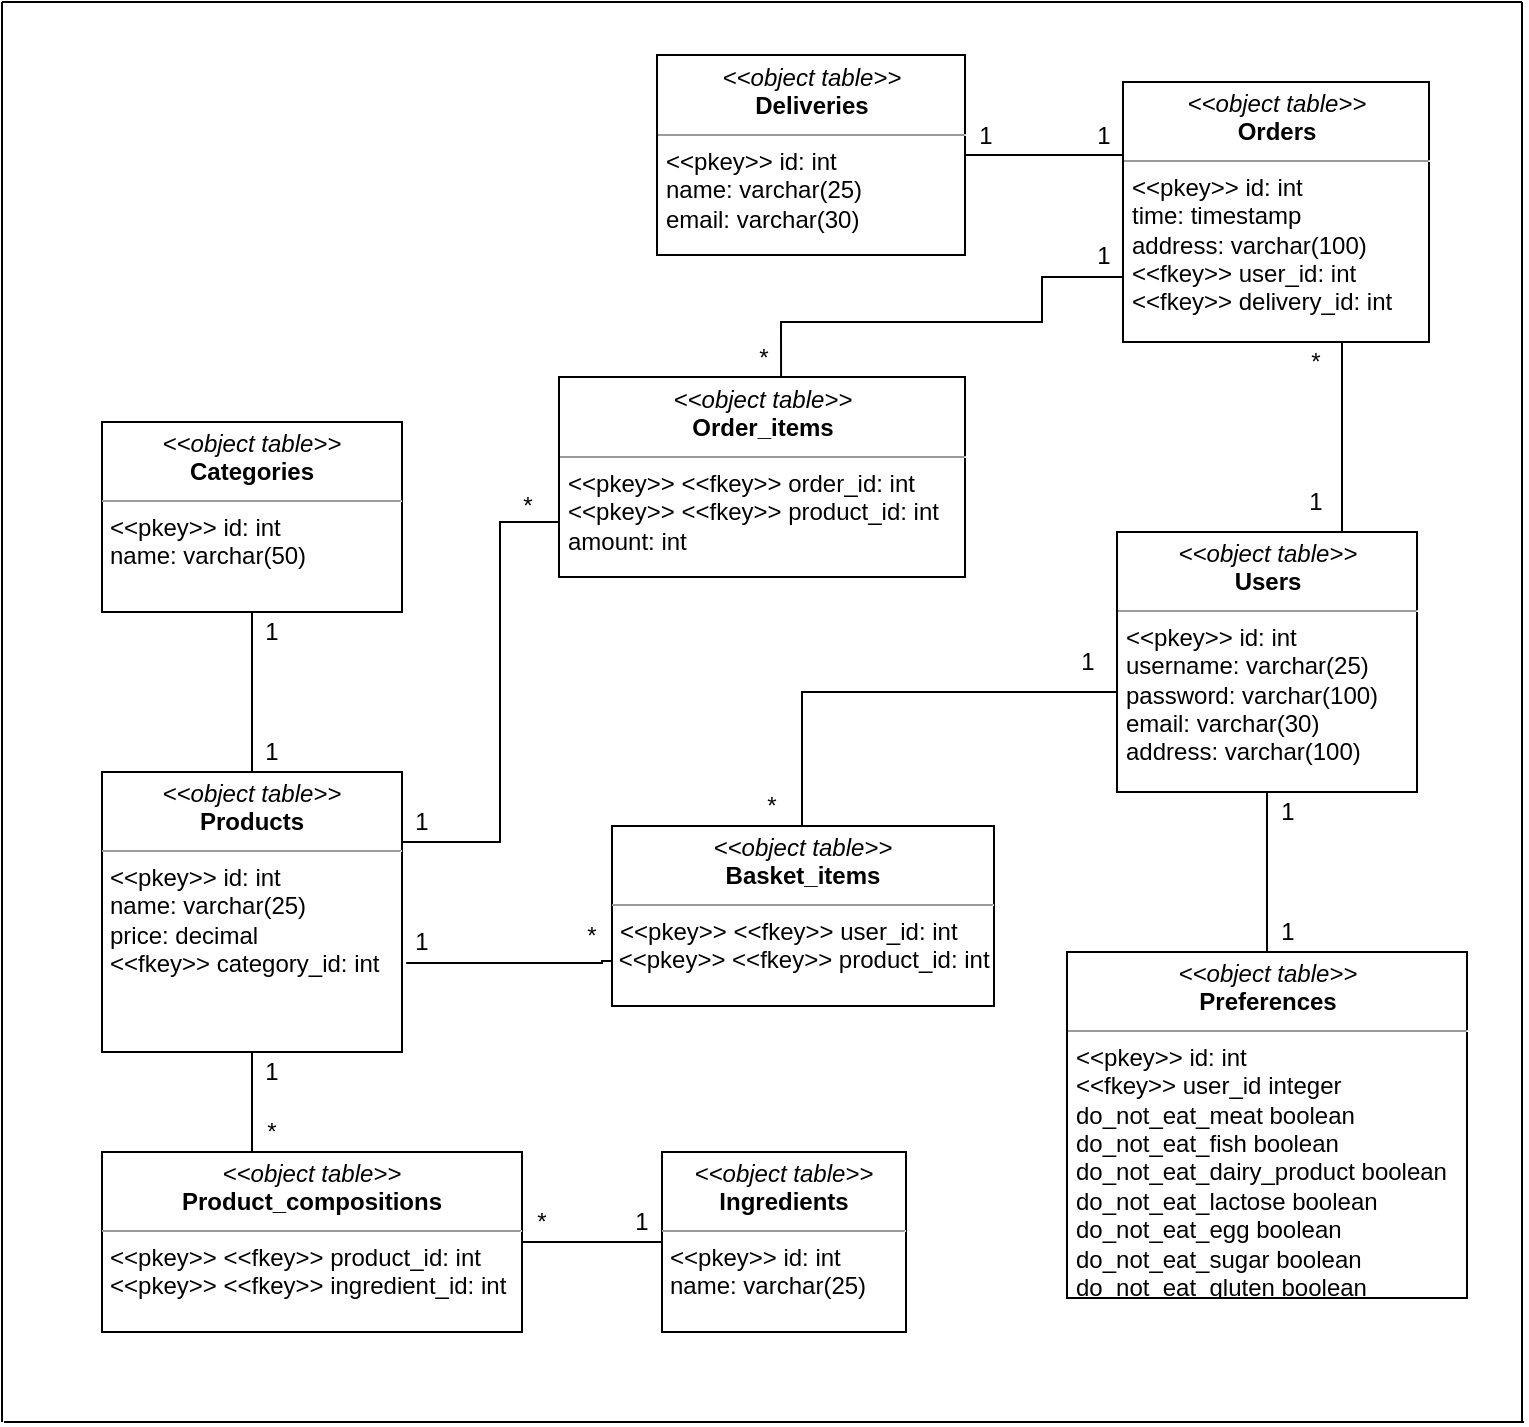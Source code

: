 <mxfile version="12.3.9" type="device" pages="1"><diagram name="Page-1" id="c4acf3e9-155e-7222-9cf6-157b1a14988f"><mxGraphModel dx="1287" dy="455" grid="1" gridSize="10" guides="1" tooltips="1" connect="1" arrows="1" fold="1" page="1" pageScale="1" pageWidth="850" pageHeight="800" background="#ffffff" math="0" shadow="0"><root><mxCell id="0"/><mxCell id="1" parent="0"/><mxCell id="8Yp4Ucy_uEBBKq_xJ7jm-34" style="edgeStyle=orthogonalEdgeStyle;rounded=0;orthogonalLoop=1;jettySize=auto;html=1;endArrow=none;endFill=0;" parent="1" source="5d2195bd80daf111-18" target="8Yp4Ucy_uEBBKq_xJ7jm-33" edge="1"><mxGeometry relative="1" as="geometry"/></mxCell><mxCell id="5d2195bd80daf111-18" value="&lt;p style=&quot;margin: 0px ; margin-top: 4px ; text-align: center&quot;&gt;&lt;i&gt;&amp;lt;&amp;lt;object table&amp;gt;&amp;gt;&lt;/i&gt;&lt;br&gt;&lt;b&gt;Users&lt;/b&gt;&lt;/p&gt;&lt;hr size=&quot;1&quot;&gt;&lt;p style=&quot;margin: 0px ; margin-left: 4px&quot;&gt;&amp;lt;&amp;lt;pkey&amp;gt;&amp;gt; id: int&lt;/p&gt;&lt;p style=&quot;margin: 0px ; margin-left: 4px&quot;&gt;username: varchar(25)&lt;/p&gt;&lt;p style=&quot;margin: 0px ; margin-left: 4px&quot;&gt;password: varchar(100)&lt;br&gt;&lt;/p&gt;&lt;p style=&quot;margin: 0px ; margin-left: 4px&quot;&gt;email: varchar(30)&lt;br&gt;&lt;/p&gt;&lt;p style=&quot;margin: 0px ; margin-left: 4px&quot;&gt;address: varchar(100)&lt;br&gt;&lt;/p&gt;" style="verticalAlign=top;align=left;overflow=fill;fontSize=12;fontFamily=Helvetica;html=1;rounded=0;shadow=0;comic=0;labelBackgroundColor=none;strokeWidth=1" parent="1" vertex="1"><mxGeometry x="597.5" y="305" width="150" height="130" as="geometry"/></mxCell><mxCell id="8Yp4Ucy_uEBBKq_xJ7jm-2" value="" style="endArrow=none;html=1;" parent="1" edge="1"><mxGeometry width="50" height="50" relative="1" as="geometry"><mxPoint x="40" y="750" as="sourcePoint"/><mxPoint x="40" y="40" as="targetPoint"/></mxGeometry></mxCell><mxCell id="8Yp4Ucy_uEBBKq_xJ7jm-3" value="" style="endArrow=none;html=1;" parent="1" edge="1"><mxGeometry width="50" height="50" relative="1" as="geometry"><mxPoint x="800" y="40" as="sourcePoint"/><mxPoint x="40" y="40" as="targetPoint"/></mxGeometry></mxCell><mxCell id="8Yp4Ucy_uEBBKq_xJ7jm-4" value="" style="endArrow=none;html=1;" parent="1" edge="1"><mxGeometry width="50" height="50" relative="1" as="geometry"><mxPoint x="800" y="750" as="sourcePoint"/><mxPoint x="800" y="40" as="targetPoint"/></mxGeometry></mxCell><mxCell id="8Yp4Ucy_uEBBKq_xJ7jm-5" value="" style="endArrow=none;html=1;" parent="1" edge="1"><mxGeometry width="50" height="50" relative="1" as="geometry"><mxPoint x="41" y="750" as="sourcePoint"/><mxPoint x="801" y="750" as="targetPoint"/></mxGeometry></mxCell><mxCell id="8Yp4Ucy_uEBBKq_xJ7jm-20" style="edgeStyle=orthogonalEdgeStyle;rounded=0;orthogonalLoop=1;jettySize=auto;html=1;exitX=0;exitY=0.75;exitDx=0;exitDy=0;entryX=0.75;entryY=0;entryDx=0;entryDy=0;endArrow=none;endFill=0;" parent="1" source="8Yp4Ucy_uEBBKq_xJ7jm-6" target="5d2195bd80daf111-18" edge="1"><mxGeometry relative="1" as="geometry"><Array as="points"><mxPoint x="601" y="145"/><mxPoint x="710" y="145"/></Array></mxGeometry></mxCell><mxCell id="8Yp4Ucy_uEBBKq_xJ7jm-21" style="edgeStyle=orthogonalEdgeStyle;rounded=0;orthogonalLoop=1;jettySize=auto;html=1;endArrow=none;endFill=0;exitX=0.75;exitY=1;exitDx=0;exitDy=0;" parent="1" source="8Yp4Ucy_uEBBKq_xJ7jm-6" target="8Yp4Ucy_uEBBKq_xJ7jm-8" edge="1"><mxGeometry relative="1" as="geometry"><mxPoint x="677" y="210" as="sourcePoint"/><Array as="points"><mxPoint x="687" y="210"/></Array></mxGeometry></mxCell><mxCell id="8Yp4Ucy_uEBBKq_xJ7jm-22" style="edgeStyle=orthogonalEdgeStyle;rounded=0;orthogonalLoop=1;jettySize=auto;html=1;entryX=0.547;entryY=0.019;entryDx=0;entryDy=0;entryPerimeter=0;endArrow=none;endFill=0;exitX=0;exitY=0.75;exitDx=0;exitDy=0;" parent="1" source="8Yp4Ucy_uEBBKq_xJ7jm-6" target="8Yp4Ucy_uEBBKq_xJ7jm-14" edge="1"><mxGeometry relative="1" as="geometry"><Array as="points"><mxPoint x="560" y="178"/><mxPoint x="560" y="200"/><mxPoint x="429" y="200"/></Array></mxGeometry></mxCell><mxCell id="8Yp4Ucy_uEBBKq_xJ7jm-6" value="&lt;p style=&quot;margin: 0px ; margin-top: 4px ; text-align: center&quot;&gt;&lt;i&gt;&amp;lt;&amp;lt;object table&amp;gt;&amp;gt;&lt;/i&gt;&lt;br&gt;&lt;b&gt;Orders&lt;/b&gt;&lt;/p&gt;&lt;hr size=&quot;1&quot;&gt;&lt;p style=&quot;margin: 0px ; margin-left: 4px&quot;&gt;&amp;lt;&amp;lt;pkey&amp;gt;&amp;gt; id: int&lt;/p&gt;&lt;p style=&quot;margin: 0px ; margin-left: 4px&quot;&gt;time: timestamp&lt;/p&gt;&lt;p style=&quot;margin: 0px ; margin-left: 4px&quot;&gt;address: varchar(100)&lt;/p&gt;&lt;p style=&quot;margin: 0px ; margin-left: 4px&quot;&gt;&amp;lt;&amp;lt;fkey&amp;gt;&amp;gt; user_id: int&lt;br&gt;&lt;/p&gt;&lt;p style=&quot;margin: 0px ; margin-left: 4px&quot;&gt;&amp;lt;&amp;lt;fkey&amp;gt;&amp;gt; delivery_id: int&lt;br&gt;&lt;/p&gt;" style="verticalAlign=top;align=left;overflow=fill;fontSize=12;fontFamily=Helvetica;html=1;rounded=0;shadow=0;comic=0;labelBackgroundColor=none;strokeWidth=1" parent="1" vertex="1"><mxGeometry x="600.5" y="80" width="153" height="130" as="geometry"/></mxCell><mxCell id="8Yp4Ucy_uEBBKq_xJ7jm-8" value="&lt;p style=&quot;margin: 0px ; margin-top: 4px ; text-align: center&quot;&gt;&lt;i&gt;&amp;lt;&amp;lt;object table&amp;gt;&amp;gt;&lt;/i&gt;&lt;br&gt;&lt;b&gt;Deliveries&lt;/b&gt;&lt;/p&gt;&lt;hr size=&quot;1&quot;&gt;&lt;p style=&quot;margin: 0px ; margin-left: 4px&quot;&gt;&amp;lt;&amp;lt;pkey&amp;gt;&amp;gt; id: int&lt;/p&gt;&lt;p style=&quot;margin: 0px ; margin-left: 4px&quot;&gt;name: varchar(25)&lt;br&gt;&lt;/p&gt;&lt;p style=&quot;margin: 0px ; margin-left: 4px&quot;&gt;email: varchar(30)&lt;/p&gt;" style="verticalAlign=top;align=left;overflow=fill;fontSize=12;fontFamily=Helvetica;html=1;rounded=0;shadow=0;comic=0;labelBackgroundColor=none;strokeWidth=1" parent="1" vertex="1"><mxGeometry x="367.5" y="66.5" width="154" height="100" as="geometry"/></mxCell><mxCell id="8Yp4Ucy_uEBBKq_xJ7jm-14" value="&lt;p style=&quot;margin: 0px ; margin-top: 4px ; text-align: center&quot;&gt;&lt;i&gt;&amp;lt;&amp;lt;object table&amp;gt;&amp;gt;&lt;/i&gt;&lt;br&gt;&lt;b&gt;Order_items&lt;/b&gt;&lt;/p&gt;&lt;hr size=&quot;1&quot;&gt;&lt;p style=&quot;margin: 0px ; margin-left: 4px&quot;&gt;&amp;lt;&amp;lt;pkey&amp;gt;&amp;gt; &amp;lt;&amp;lt;fkey&amp;gt;&amp;gt; order_id: int&lt;/p&gt;&lt;p style=&quot;margin: 0px ; margin-left: 4px&quot;&gt;&amp;lt;&amp;lt;pkey&amp;gt;&amp;gt; &amp;lt;&amp;lt;fkey&amp;gt;&amp;gt; product_id: int&lt;br&gt;&lt;/p&gt;&lt;p style=&quot;margin: 0px ; margin-left: 4px&quot;&gt;amount: int&lt;/p&gt;" style="verticalAlign=top;align=left;overflow=fill;fontSize=12;fontFamily=Helvetica;html=1;rounded=0;shadow=0;comic=0;labelBackgroundColor=none;strokeWidth=1" parent="1" vertex="1"><mxGeometry x="318.5" y="227.5" width="203" height="100" as="geometry"/></mxCell><mxCell id="8Yp4Ucy_uEBBKq_xJ7jm-26" value="" style="edgeStyle=orthogonalEdgeStyle;rounded=0;orthogonalLoop=1;jettySize=auto;html=1;endArrow=none;endFill=0;" parent="1" source="8Yp4Ucy_uEBBKq_xJ7jm-24" target="8Yp4Ucy_uEBBKq_xJ7jm-25" edge="1"><mxGeometry relative="1" as="geometry"/></mxCell><mxCell id="8Yp4Ucy_uEBBKq_xJ7jm-27" style="edgeStyle=orthogonalEdgeStyle;rounded=0;orthogonalLoop=1;jettySize=auto;html=1;exitX=1;exitY=0.25;exitDx=0;exitDy=0;entryX=0;entryY=0.5;entryDx=0;entryDy=0;endArrow=none;endFill=0;" parent="1" source="8Yp4Ucy_uEBBKq_xJ7jm-24" target="8Yp4Ucy_uEBBKq_xJ7jm-14" edge="1"><mxGeometry relative="1" as="geometry"><Array as="points"><mxPoint x="289" y="460"/><mxPoint x="289" y="300"/><mxPoint x="319" y="300"/></Array></mxGeometry></mxCell><mxCell id="8Yp4Ucy_uEBBKq_xJ7jm-30" value="" style="edgeStyle=orthogonalEdgeStyle;rounded=0;orthogonalLoop=1;jettySize=auto;html=1;endArrow=none;endFill=0;" parent="1" source="8Yp4Ucy_uEBBKq_xJ7jm-24" target="8Yp4Ucy_uEBBKq_xJ7jm-29" edge="1"><mxGeometry relative="1" as="geometry"><Array as="points"><mxPoint x="180" y="700"/><mxPoint x="255" y="700"/></Array></mxGeometry></mxCell><mxCell id="8Yp4Ucy_uEBBKq_xJ7jm-24" value="&lt;p style=&quot;margin: 0px ; margin-top: 4px ; text-align: center&quot;&gt;&lt;i&gt;&amp;lt;&amp;lt;object table&amp;gt;&amp;gt;&lt;/i&gt;&lt;br&gt;&lt;b&gt;Products&lt;/b&gt;&lt;/p&gt;&lt;hr size=&quot;1&quot;&gt;&lt;p style=&quot;margin: 0px ; margin-left: 4px&quot;&gt;&amp;lt;&amp;lt;pkey&amp;gt;&amp;gt; id: int&lt;/p&gt;&lt;p style=&quot;margin: 0px ; margin-left: 4px&quot;&gt;name: varchar(25)&lt;br&gt;&lt;/p&gt;&lt;p style=&quot;margin: 0px ; margin-left: 4px&quot;&gt;price: decimal&lt;/p&gt;&lt;p style=&quot;margin: 0px ; margin-left: 4px&quot;&gt;&amp;lt;&amp;lt;fkey&amp;gt;&amp;gt; category_id: int&lt;br&gt;&lt;/p&gt;&lt;p style=&quot;margin: 0px ; margin-left: 4px&quot;&gt;&lt;br&gt;&lt;/p&gt;" style="verticalAlign=top;align=left;overflow=fill;fontSize=12;fontFamily=Helvetica;html=1;rounded=0;shadow=0;comic=0;labelBackgroundColor=none;strokeWidth=1" parent="1" vertex="1"><mxGeometry x="90" y="425" width="150" height="140" as="geometry"/></mxCell><mxCell id="8Yp4Ucy_uEBBKq_xJ7jm-32" style="edgeStyle=orthogonalEdgeStyle;rounded=0;orthogonalLoop=1;jettySize=auto;html=1;exitX=1;exitY=0.5;exitDx=0;exitDy=0;endArrow=none;endFill=0;entryX=0;entryY=0.5;entryDx=0;entryDy=0;" parent="1" source="8Yp4Ucy_uEBBKq_xJ7jm-29" target="8Yp4Ucy_uEBBKq_xJ7jm-31" edge="1"><mxGeometry relative="1" as="geometry"><mxPoint x="380" y="795" as="sourcePoint"/><mxPoint x="680" y="615" as="targetPoint"/><Array as="points"><mxPoint x="383" y="660"/></Array></mxGeometry></mxCell><mxCell id="8Yp4Ucy_uEBBKq_xJ7jm-29" value="&lt;p style=&quot;margin: 0px ; margin-top: 4px ; text-align: center&quot;&gt;&lt;i&gt;&amp;lt;&amp;lt;object table&amp;gt;&amp;gt;&lt;/i&gt;&lt;br&gt;&lt;b&gt;Product_compositions&lt;/b&gt;&lt;/p&gt;&lt;hr size=&quot;1&quot;&gt;&lt;p style=&quot;margin: 0px 0px 0px 4px&quot;&gt;&lt;span&gt;&amp;lt;&amp;lt;pkey&amp;gt;&amp;gt; &amp;lt;&amp;lt;fkey&amp;gt;&amp;gt; product_id: int&lt;/span&gt;&lt;br&gt;&lt;/p&gt;&lt;p style=&quot;margin: 0px 0px 0px 4px&quot;&gt;&amp;lt;&amp;lt;pkey&amp;gt;&amp;gt; &amp;lt;&amp;lt;fkey&amp;gt;&amp;gt; ingredient_id: int&lt;span&gt;&lt;br&gt;&lt;/span&gt;&lt;/p&gt;" style="verticalAlign=top;align=left;overflow=fill;fontSize=12;fontFamily=Helvetica;html=1;rounded=0;shadow=0;comic=0;labelBackgroundColor=none;strokeWidth=1" parent="1" vertex="1"><mxGeometry x="90" y="615" width="210" height="90" as="geometry"/></mxCell><mxCell id="8Yp4Ucy_uEBBKq_xJ7jm-25" value="&lt;p style=&quot;margin: 0px ; margin-top: 4px ; text-align: center&quot;&gt;&lt;i&gt;&amp;lt;&amp;lt;object table&amp;gt;&amp;gt;&lt;/i&gt;&lt;br&gt;&lt;b&gt;Categories&lt;/b&gt;&lt;/p&gt;&lt;hr size=&quot;1&quot;&gt;&lt;p style=&quot;margin: 0px ; margin-left: 4px&quot;&gt;&amp;lt;&amp;lt;pkey&amp;gt;&amp;gt; id: int&lt;/p&gt;&lt;p style=&quot;margin: 0px ; margin-left: 4px&quot;&gt;name: varchar(50)&lt;/p&gt;" style="verticalAlign=top;align=left;overflow=fill;fontSize=12;fontFamily=Helvetica;html=1;rounded=0;shadow=0;comic=0;labelBackgroundColor=none;strokeWidth=1" parent="1" vertex="1"><mxGeometry x="90" y="250" width="150" height="95" as="geometry"/></mxCell><mxCell id="8Yp4Ucy_uEBBKq_xJ7jm-31" value="&lt;p style=&quot;margin: 0px ; margin-top: 4px ; text-align: center&quot;&gt;&lt;i&gt;&amp;lt;&amp;lt;object table&amp;gt;&amp;gt;&lt;/i&gt;&lt;br&gt;&lt;b&gt;Ingredients&lt;/b&gt;&lt;/p&gt;&lt;hr size=&quot;1&quot;&gt;&lt;p style=&quot;margin: 0px 0px 0px 4px&quot;&gt;&lt;span&gt;&amp;lt;&amp;lt;pkey&amp;gt;&amp;gt; id: int&lt;/span&gt;&lt;/p&gt;&lt;p style=&quot;margin: 0px 0px 0px 4px&quot;&gt;&lt;span&gt;name: varchar(25)&lt;/span&gt;&lt;/p&gt;&lt;p style=&quot;margin: 0px 0px 0px 4px&quot;&gt;&lt;span&gt;&lt;br&gt;&lt;/span&gt;&lt;/p&gt;" style="verticalAlign=top;align=left;overflow=fill;fontSize=12;fontFamily=Helvetica;html=1;rounded=0;shadow=0;comic=0;labelBackgroundColor=none;strokeWidth=1" parent="1" vertex="1"><mxGeometry x="370" y="615" width="122" height="90" as="geometry"/></mxCell><mxCell id="8Yp4Ucy_uEBBKq_xJ7jm-33" value="&lt;p style=&quot;margin: 0px ; margin-top: 4px ; text-align: center&quot;&gt;&lt;i&gt;&amp;lt;&amp;lt;object table&amp;gt;&amp;gt;&lt;/i&gt;&lt;br&gt;&lt;b&gt;Preferences&lt;/b&gt;&lt;/p&gt;&lt;hr size=&quot;1&quot;&gt;&lt;p style=&quot;margin: 0px ; margin-left: 4px&quot;&gt;&amp;lt;&amp;lt;pkey&amp;gt;&amp;gt; id: int&lt;/p&gt;&lt;p style=&quot;margin: 0px ; margin-left: 4px&quot;&gt;&amp;lt;&amp;lt;fkey&amp;gt;&amp;gt; user_id integer&lt;/p&gt;&lt;p style=&quot;margin: 0px ; margin-left: 4px&quot;&gt;do_not_eat_meat boolean&lt;/p&gt;&lt;p style=&quot;margin: 0px ; margin-left: 4px&quot;&gt;do_not_eat_fish boolean&lt;/p&gt;&lt;p style=&quot;margin: 0px ; margin-left: 4px&quot;&gt;do_not_eat_dairy_product boolean&lt;/p&gt;&lt;p style=&quot;margin: 0px ; margin-left: 4px&quot;&gt;do_not_eat_lactose boolean&lt;/p&gt;&lt;p style=&quot;margin: 0px ; margin-left: 4px&quot;&gt;do_not_eat_egg boolean&lt;/p&gt;&lt;p style=&quot;margin: 0px ; margin-left: 4px&quot;&gt;do_not_eat_sugar boolean&lt;/p&gt;&lt;p style=&quot;margin: 0px ; margin-left: 4px&quot;&gt;do_not_eat_gluten boolean&lt;/p&gt;" style="verticalAlign=top;align=left;overflow=fill;fontSize=12;fontFamily=Helvetica;html=1;rounded=0;shadow=0;comic=0;labelBackgroundColor=none;strokeWidth=1" parent="1" vertex="1"><mxGeometry x="572.5" y="515" width="200" height="173" as="geometry"/></mxCell><mxCell id="8Yp4Ucy_uEBBKq_xJ7jm-75" value="" style="edgeStyle=orthogonalEdgeStyle;rounded=0;orthogonalLoop=1;jettySize=auto;html=1;endArrow=none;endFill=0;exitX=-0.003;exitY=0.615;exitDx=0;exitDy=0;exitPerimeter=0;" parent="1" source="5d2195bd80daf111-18" target="8Yp4Ucy_uEBBKq_xJ7jm-74" edge="1"><mxGeometry relative="1" as="geometry"><mxPoint x="439.5" y="450" as="sourcePoint"/><Array as="points"><mxPoint x="440" y="385"/></Array></mxGeometry></mxCell><mxCell id="8Yp4Ucy_uEBBKq_xJ7jm-74" value="&lt;p style=&quot;margin: 0px ; margin-top: 4px ; text-align: center&quot;&gt;&lt;i&gt;&amp;lt;&amp;lt;object table&amp;gt;&amp;gt;&lt;/i&gt;&lt;br&gt;&lt;b&gt;Basket_items&lt;/b&gt;&lt;/p&gt;&lt;hr size=&quot;1&quot;&gt;&lt;p style=&quot;margin: 0px 0px 0px 4px&quot;&gt;&lt;span&gt;&amp;lt;&amp;lt;pkey&amp;gt;&amp;gt;&amp;nbsp;&lt;/span&gt;&lt;span&gt;&amp;lt;&amp;lt;fkey&amp;gt;&amp;gt; user_id: int&lt;/span&gt;&lt;/p&gt;&amp;nbsp;&amp;lt;&amp;lt;pkey&amp;gt;&amp;gt;&amp;nbsp;&lt;span&gt;&amp;lt;&amp;lt;fkey&amp;gt;&amp;gt; product_id: int&lt;/span&gt;" style="verticalAlign=top;align=left;overflow=fill;fontSize=12;fontFamily=Helvetica;html=1;rounded=0;shadow=0;comic=0;labelBackgroundColor=none;strokeWidth=1" parent="1" vertex="1"><mxGeometry x="345" y="452" width="191" height="90" as="geometry"/></mxCell><mxCell id="8Yp4Ucy_uEBBKq_xJ7jm-44" value="1" style="text;html=1;strokeColor=none;fillColor=none;align=center;verticalAlign=middle;whiteSpace=wrap;rounded=0;" parent="1" vertex="1"><mxGeometry x="687" y="280" width="20" height="20" as="geometry"/></mxCell><mxCell id="8Yp4Ucy_uEBBKq_xJ7jm-45" value="*" style="text;html=1;strokeColor=none;fillColor=none;align=center;verticalAlign=middle;whiteSpace=wrap;rounded=0;" parent="1" vertex="1"><mxGeometry x="687" y="210" width="20" height="20" as="geometry"/></mxCell><mxCell id="8Yp4Ucy_uEBBKq_xJ7jm-46" value="1" style="text;html=1;strokeColor=none;fillColor=none;align=center;verticalAlign=middle;whiteSpace=wrap;rounded=0;" parent="1" vertex="1"><mxGeometry x="580.5" y="156.5" width="20" height="20" as="geometry"/></mxCell><mxCell id="8Yp4Ucy_uEBBKq_xJ7jm-47" value="*" style="text;html=1;strokeColor=none;fillColor=none;align=center;verticalAlign=middle;whiteSpace=wrap;rounded=0;" parent="1" vertex="1"><mxGeometry x="411" y="207.5" width="20" height="20" as="geometry"/></mxCell><mxCell id="8Yp4Ucy_uEBBKq_xJ7jm-48" value="*" style="text;html=1;strokeColor=none;fillColor=none;align=center;verticalAlign=middle;whiteSpace=wrap;rounded=0;" parent="1" vertex="1"><mxGeometry x="292.5" y="282" width="20" height="20" as="geometry"/></mxCell><mxCell id="8Yp4Ucy_uEBBKq_xJ7jm-49" value="1" style="text;html=1;strokeColor=none;fillColor=none;align=center;verticalAlign=middle;whiteSpace=wrap;rounded=0;" parent="1" vertex="1"><mxGeometry x="240" y="440" width="20" height="20" as="geometry"/></mxCell><mxCell id="8Yp4Ucy_uEBBKq_xJ7jm-50" value="1" style="text;html=1;strokeColor=none;fillColor=none;align=center;verticalAlign=middle;whiteSpace=wrap;rounded=0;" parent="1" vertex="1"><mxGeometry x="165" y="345" width="20" height="20" as="geometry"/></mxCell><mxCell id="8Yp4Ucy_uEBBKq_xJ7jm-51" value="1" style="text;html=1;strokeColor=none;fillColor=none;align=center;verticalAlign=middle;whiteSpace=wrap;rounded=0;" parent="1" vertex="1"><mxGeometry x="165" y="405" width="20" height="20" as="geometry"/></mxCell><mxCell id="8Yp4Ucy_uEBBKq_xJ7jm-52" value="1" style="text;html=1;strokeColor=none;fillColor=none;align=center;verticalAlign=middle;whiteSpace=wrap;rounded=0;" parent="1" vertex="1"><mxGeometry x="165" y="565" width="20" height="20" as="geometry"/></mxCell><mxCell id="8Yp4Ucy_uEBBKq_xJ7jm-53" value="*" style="text;html=1;strokeColor=none;fillColor=none;align=center;verticalAlign=middle;whiteSpace=wrap;rounded=0;" parent="1" vertex="1"><mxGeometry x="165" y="595" width="20" height="20" as="geometry"/></mxCell><mxCell id="8Yp4Ucy_uEBBKq_xJ7jm-54" value="*" style="text;html=1;strokeColor=none;fillColor=none;align=center;verticalAlign=middle;whiteSpace=wrap;rounded=0;" parent="1" vertex="1"><mxGeometry x="300" y="640" width="20" height="20" as="geometry"/></mxCell><mxCell id="8Yp4Ucy_uEBBKq_xJ7jm-55" value="1" style="text;html=1;strokeColor=none;fillColor=none;align=center;verticalAlign=middle;whiteSpace=wrap;rounded=0;" parent="1" vertex="1"><mxGeometry x="350" y="640" width="20" height="20" as="geometry"/></mxCell><mxCell id="8Yp4Ucy_uEBBKq_xJ7jm-62" value="1" style="text;html=1;strokeColor=none;fillColor=none;align=center;verticalAlign=middle;whiteSpace=wrap;rounded=0;" parent="1" vertex="1"><mxGeometry x="672.5" y="495" width="20" height="20" as="geometry"/></mxCell><mxCell id="8Yp4Ucy_uEBBKq_xJ7jm-63" value="1" style="text;html=1;strokeColor=none;fillColor=none;align=center;verticalAlign=middle;whiteSpace=wrap;rounded=0;" parent="1" vertex="1"><mxGeometry x="672.5" y="435" width="20" height="20" as="geometry"/></mxCell><mxCell id="8Yp4Ucy_uEBBKq_xJ7jm-64" value="1" style="text;html=1;strokeColor=none;fillColor=none;align=center;verticalAlign=middle;whiteSpace=wrap;rounded=0;" parent="1" vertex="1"><mxGeometry x="572.5" y="360" width="20" height="20" as="geometry"/></mxCell><mxCell id="8Yp4Ucy_uEBBKq_xJ7jm-76" style="edgeStyle=orthogonalEdgeStyle;rounded=0;orthogonalLoop=1;jettySize=auto;html=1;exitX=1.014;exitY=0.682;exitDx=0;exitDy=0;endArrow=none;endFill=0;exitPerimeter=0;entryX=0;entryY=0.75;entryDx=0;entryDy=0;" parent="1" source="8Yp4Ucy_uEBBKq_xJ7jm-24" target="8Yp4Ucy_uEBBKq_xJ7jm-74" edge="1"><mxGeometry relative="1" as="geometry"><mxPoint x="274.786" y="553.143" as="sourcePoint"/><mxPoint x="353.357" y="384.571" as="targetPoint"/><Array as="points"><mxPoint x="340" y="520"/><mxPoint x="340" y="520"/></Array></mxGeometry></mxCell><mxCell id="8Yp4Ucy_uEBBKq_xJ7jm-77" value="*" style="text;html=1;strokeColor=none;fillColor=none;align=center;verticalAlign=middle;whiteSpace=wrap;rounded=0;" parent="1" vertex="1"><mxGeometry x="325" y="497" width="20" height="20" as="geometry"/></mxCell><mxCell id="8Yp4Ucy_uEBBKq_xJ7jm-78" value="1" style="text;html=1;strokeColor=none;fillColor=none;align=center;verticalAlign=middle;whiteSpace=wrap;rounded=0;" parent="1" vertex="1"><mxGeometry x="240" y="500" width="20" height="20" as="geometry"/></mxCell><mxCell id="8Yp4Ucy_uEBBKq_xJ7jm-80" value="*" style="text;html=1;strokeColor=none;fillColor=none;align=center;verticalAlign=middle;whiteSpace=wrap;rounded=0;" parent="1" vertex="1"><mxGeometry x="415" y="432" width="20" height="20" as="geometry"/></mxCell><mxCell id="8Yp4Ucy_uEBBKq_xJ7jm-81" value="1" style="text;html=1;strokeColor=none;fillColor=none;align=center;verticalAlign=middle;whiteSpace=wrap;rounded=0;" parent="1" vertex="1"><mxGeometry x="580.5" y="96.5" width="20" height="20" as="geometry"/></mxCell><mxCell id="8Yp4Ucy_uEBBKq_xJ7jm-82" value="1" style="text;html=1;strokeColor=none;fillColor=none;align=center;verticalAlign=middle;whiteSpace=wrap;rounded=0;" parent="1" vertex="1"><mxGeometry x="521.5" y="97" width="20" height="20" as="geometry"/></mxCell></root></mxGraphModel></diagram></mxfile>